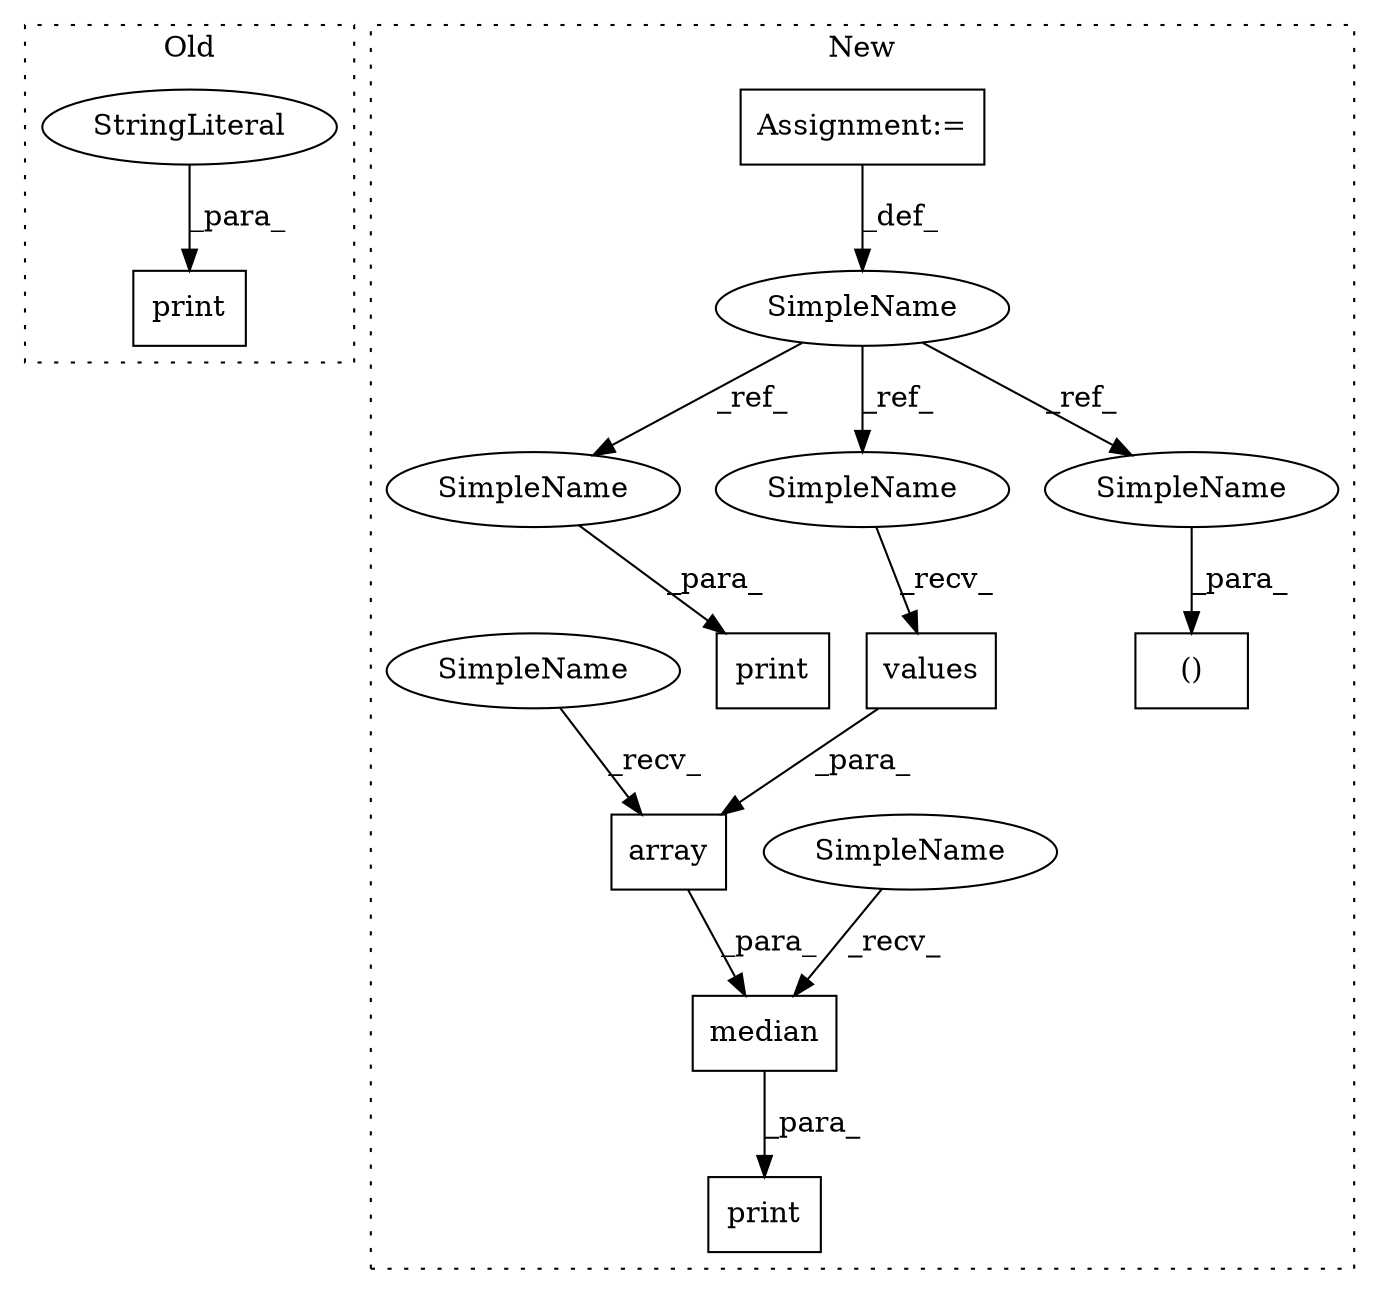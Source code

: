 digraph G {
subgraph cluster0 {
1 [label="print" a="32" s="2715,2751" l="6,1" shape="box"];
4 [label="StringLiteral" a="45" s="2721" l="30" shape="ellipse"];
label = "Old";
style="dotted";
}
subgraph cluster1 {
2 [label="median" a="32" s="2926,2966" l="7,1" shape="box"];
3 [label="array" a="32" s="2939,2965" l="6,1" shape="box"];
5 [label="print" a="32" s="2914,2967" l="6,1" shape="box"];
6 [label="Assignment:=" a="7" s="389" l="11" shape="box"];
7 [label="()" a="106" s="2618" l="34" shape="box"];
8 [label="print" a="32" s="2775,2792" l="6,1" shape="box"];
9 [label="values" a="32" s="2957" l="8" shape="box"];
10 [label="SimpleName" a="42" s="389" l="11" shape="ellipse"];
11 [label="SimpleName" a="42" s="2781" l="11" shape="ellipse"];
12 [label="SimpleName" a="42" s="2945" l="11" shape="ellipse"];
13 [label="SimpleName" a="42" s="2618" l="11" shape="ellipse"];
14 [label="SimpleName" a="42" s="2920" l="5" shape="ellipse"];
15 [label="SimpleName" a="42" s="2933" l="5" shape="ellipse"];
label = "New";
style="dotted";
}
2 -> 5 [label="_para_"];
3 -> 2 [label="_para_"];
4 -> 1 [label="_para_"];
6 -> 10 [label="_def_"];
9 -> 3 [label="_para_"];
10 -> 13 [label="_ref_"];
10 -> 12 [label="_ref_"];
10 -> 11 [label="_ref_"];
11 -> 8 [label="_para_"];
12 -> 9 [label="_recv_"];
13 -> 7 [label="_para_"];
14 -> 2 [label="_recv_"];
15 -> 3 [label="_recv_"];
}